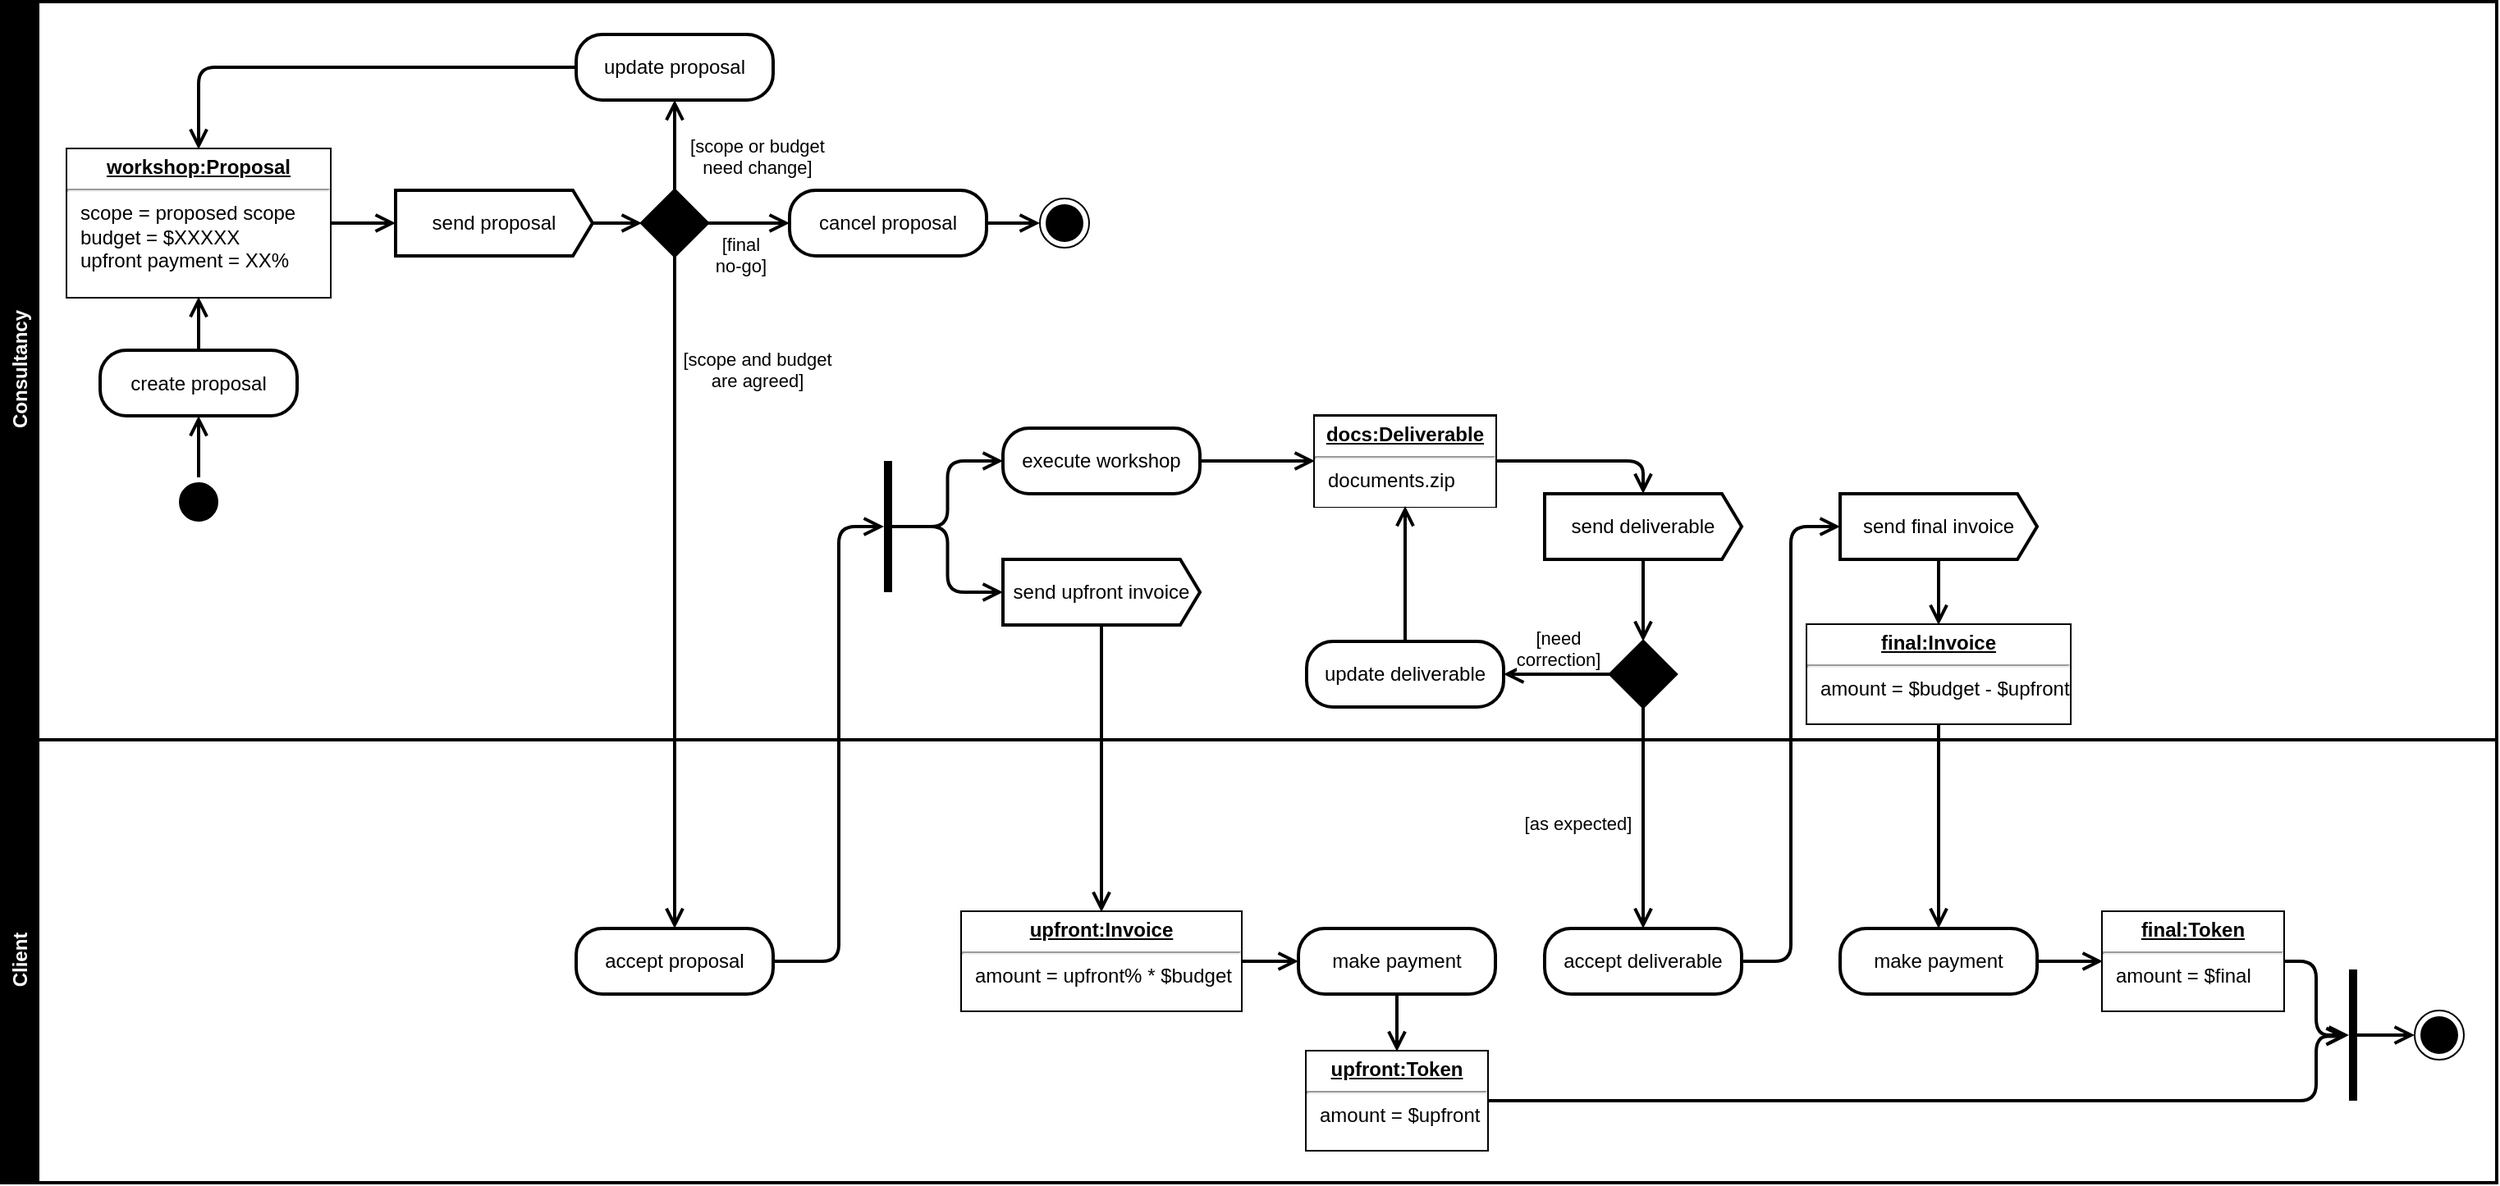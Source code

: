 <mxfile version="13.9.9" type="device" pages="2"><diagram id="XRki-wJztSsyhoTnOfaD" name="Business Process"><mxGraphModel dx="1618" dy="976" grid="1" gridSize="10" guides="1" tooltips="1" connect="1" arrows="1" fold="1" page="1" pageScale="1" pageWidth="1600" pageHeight="900" math="0" shadow="0"><root><mxCell id="0"/><mxCell id="1" parent="0"/><mxCell id="wubtPyDGj6FU5aRtW_5W-6" value="Consultancy" style="swimlane;html=1;horizontal=0;swimlaneLine=0;strokeWidth=2;fillColor=#000000;labelBackgroundColor=#000000;fontColor=#FFFFFF;" vertex="1" parent="1"><mxGeometry x="40" y="90" width="1520" height="450" as="geometry"/></mxCell><mxCell id="wubtPyDGj6FU5aRtW_5W-1" value="" style="ellipse;html=1;shape=startState;strokeWidth=2;fillColor=#000000;" vertex="1" parent="wubtPyDGj6FU5aRtW_5W-6"><mxGeometry x="105" y="290" width="30" height="30" as="geometry"/></mxCell><mxCell id="wubtPyDGj6FU5aRtW_5W-2" value="" style="edgeStyle=orthogonalEdgeStyle;html=1;verticalAlign=bottom;endArrow=open;endSize=8;strokeWidth=2;" edge="1" source="wubtPyDGj6FU5aRtW_5W-1" parent="wubtPyDGj6FU5aRtW_5W-6" target="wubtPyDGj6FU5aRtW_5W-3"><mxGeometry relative="1" as="geometry"><mxPoint x="180" y="135" as="targetPoint"/></mxGeometry></mxCell><mxCell id="wubtPyDGj6FU5aRtW_5W-3" value="create proposal" style="rounded=1;whiteSpace=wrap;html=1;arcSize=40;strokeWidth=2;" vertex="1" parent="wubtPyDGj6FU5aRtW_5W-6"><mxGeometry x="60" y="212.5" width="120" height="40" as="geometry"/></mxCell><mxCell id="wubtPyDGj6FU5aRtW_5W-4" value="" style="edgeStyle=orthogonalEdgeStyle;html=1;verticalAlign=bottom;endArrow=open;endSize=8;strokeWidth=2;entryX=0.5;entryY=1;entryDx=0;entryDy=0;" edge="1" source="wubtPyDGj6FU5aRtW_5W-3" parent="wubtPyDGj6FU5aRtW_5W-6" target="wubtPyDGj6FU5aRtW_5W-13"><mxGeometry relative="1" as="geometry"><mxPoint x="250" y="135" as="targetPoint"/></mxGeometry></mxCell><mxCell id="wubtPyDGj6FU5aRtW_5W-41" style="edgeStyle=orthogonalEdgeStyle;rounded=1;orthogonalLoop=1;jettySize=auto;html=1;strokeWidth=2;fontColor=#000000;verticalAlign=bottom;endArrow=open;endSize=8;entryX=0;entryY=0.5;entryDx=0;entryDy=0;entryPerimeter=0;" edge="1" parent="wubtPyDGj6FU5aRtW_5W-6" source="wubtPyDGj6FU5aRtW_5W-13" target="wubtPyDGj6FU5aRtW_5W-44"><mxGeometry relative="1" as="geometry"><mxPoint x="240" y="135" as="targetPoint"/></mxGeometry></mxCell><mxCell id="wubtPyDGj6FU5aRtW_5W-13" value="&lt;p style=&quot;margin: 0px ; margin-top: 4px ; text-align: center ; text-decoration: underline&quot;&gt;&lt;b&gt;workshop:Proposal&lt;/b&gt;&lt;/p&gt;&lt;hr&gt;&lt;p style=&quot;margin: 0px ; margin-left: 8px&quot;&gt;scope = proposed scope&lt;br&gt;budget = $XXXXX&lt;br&gt;upfront payment = XX%&lt;/p&gt;" style="verticalAlign=top;align=left;overflow=fill;fontSize=12;fontFamily=Helvetica;html=1;labelBackgroundColor=#FFFFFF;strokeWidth=2;" vertex="1" parent="wubtPyDGj6FU5aRtW_5W-6"><mxGeometry x="40" y="90" width="160" height="90" as="geometry"/></mxCell><mxCell id="wubtPyDGj6FU5aRtW_5W-22" value="[final&lt;br&gt;no-go]" style="edgeStyle=orthogonalEdgeStyle;rounded=1;orthogonalLoop=1;jettySize=auto;html=1;entryX=0;entryY=0.5;entryDx=0;entryDy=0;strokeWidth=2;fontColor=#000000;verticalAlign=bottom;labelBackgroundColor=#ffffff;endArrow=open;endSize=8;" edge="1" parent="wubtPyDGj6FU5aRtW_5W-6" source="wubtPyDGj6FU5aRtW_5W-14" target="wubtPyDGj6FU5aRtW_5W-21"><mxGeometry x="-0.226" y="-35" relative="1" as="geometry"><mxPoint as="offset"/></mxGeometry></mxCell><mxCell id="wubtPyDGj6FU5aRtW_5W-14" value="" style="shape=rhombus;html=1;verticalLabelPosition=bottom;verticalAlignment=top;labelBackgroundColor=#FFFFFF;strokeWidth=2;fillColor=#000000;fontColor=#000000;" vertex="1" parent="wubtPyDGj6FU5aRtW_5W-6"><mxGeometry x="390" y="115" width="40" height="40" as="geometry"/></mxCell><mxCell id="wubtPyDGj6FU5aRtW_5W-16" value="[scope or budget&lt;br&gt;need change]" style="edgeStyle=elbowEdgeStyle;html=1;elbow=vertical;verticalAlign=bottom;endArrow=open;rounded=1;labelBackgroundColor=#ffffff;endSize=8;strokeWidth=2;fontColor=#000000;entryX=0.5;entryY=1;entryDx=0;entryDy=0;" edge="1" source="wubtPyDGj6FU5aRtW_5W-14" parent="wubtPyDGj6FU5aRtW_5W-6" target="wubtPyDGj6FU5aRtW_5W-18"><mxGeometry x="-0.818" y="-50" relative="1" as="geometry"><mxPoint x="640" y="135" as="targetPoint"/><mxPoint as="offset"/></mxGeometry></mxCell><mxCell id="wubtPyDGj6FU5aRtW_5W-19" style="edgeStyle=orthogonalEdgeStyle;rounded=1;orthogonalLoop=1;jettySize=auto;html=1;strokeWidth=2;fontColor=#000000;verticalAlign=bottom;endArrow=open;endSize=8;" edge="1" parent="wubtPyDGj6FU5aRtW_5W-6" source="wubtPyDGj6FU5aRtW_5W-18" target="wubtPyDGj6FU5aRtW_5W-13"><mxGeometry relative="1" as="geometry"><Array as="points"><mxPoint x="120" y="40"/></Array></mxGeometry></mxCell><mxCell id="wubtPyDGj6FU5aRtW_5W-18" value="update proposal" style="rounded=1;whiteSpace=wrap;html=1;arcSize=40;strokeWidth=2;" vertex="1" parent="wubtPyDGj6FU5aRtW_5W-6"><mxGeometry x="350" y="20" width="120" height="40" as="geometry"/></mxCell><mxCell id="wubtPyDGj6FU5aRtW_5W-24" style="edgeStyle=orthogonalEdgeStyle;rounded=1;orthogonalLoop=1;jettySize=auto;html=1;strokeWidth=2;fontColor=#000000;verticalAlign=bottom;labelBackgroundColor=#ffffff;endArrow=open;endSize=8;" edge="1" parent="wubtPyDGj6FU5aRtW_5W-6" source="wubtPyDGj6FU5aRtW_5W-21" target="wubtPyDGj6FU5aRtW_5W-23"><mxGeometry relative="1" as="geometry"/></mxCell><mxCell id="wubtPyDGj6FU5aRtW_5W-21" value="cancel proposal" style="rounded=1;whiteSpace=wrap;html=1;arcSize=40;strokeWidth=2;" vertex="1" parent="wubtPyDGj6FU5aRtW_5W-6"><mxGeometry x="480" y="115" width="120" height="40" as="geometry"/></mxCell><mxCell id="wubtPyDGj6FU5aRtW_5W-23" value="" style="ellipse;html=1;shape=endState;fillColor=#000000;labelBackgroundColor=#FFFFFF;fontColor=#000000;" vertex="1" parent="wubtPyDGj6FU5aRtW_5W-6"><mxGeometry x="632.5" y="120" width="30" height="30" as="geometry"/></mxCell><mxCell id="wubtPyDGj6FU5aRtW_5W-28" style="edgeStyle=orthogonalEdgeStyle;rounded=1;orthogonalLoop=1;jettySize=auto;html=1;entryX=0;entryY=0.5;entryDx=0;entryDy=0;strokeWidth=2;fontColor=#000000;verticalAlign=bottom;endArrow=open;endSize=8;entryPerimeter=0;" edge="1" parent="wubtPyDGj6FU5aRtW_5W-6" source="wubtPyDGj6FU5aRtW_5W-25" target="wubtPyDGj6FU5aRtW_5W-53"><mxGeometry relative="1" as="geometry"><mxPoint x="610" y="360" as="targetPoint"/></mxGeometry></mxCell><mxCell id="wubtPyDGj6FU5aRtW_5W-32" style="edgeStyle=orthogonalEdgeStyle;rounded=1;orthogonalLoop=1;jettySize=auto;html=1;entryX=0;entryY=0.5;entryDx=0;entryDy=0;strokeWidth=2;fontColor=#000000;verticalAlign=bottom;endArrow=open;endSize=8;" edge="1" parent="wubtPyDGj6FU5aRtW_5W-6" source="wubtPyDGj6FU5aRtW_5W-25" target="wubtPyDGj6FU5aRtW_5W-31"><mxGeometry relative="1" as="geometry"/></mxCell><mxCell id="wubtPyDGj6FU5aRtW_5W-25" value="" style="html=1;points=[];perimeter=orthogonalPerimeter;fillColor=#000000;strokeColor=none;labelBackgroundColor=#FFFFFF;fontColor=#000000;" vertex="1" parent="wubtPyDGj6FU5aRtW_5W-6"><mxGeometry x="537.5" y="280" width="5" height="80" as="geometry"/></mxCell><mxCell id="wubtPyDGj6FU5aRtW_5W-38" style="edgeStyle=orthogonalEdgeStyle;rounded=1;orthogonalLoop=1;jettySize=auto;html=1;entryX=0;entryY=0.5;entryDx=0;entryDy=0;strokeWidth=2;fontColor=#000000;verticalAlign=bottom;endArrow=open;endSize=8;" edge="1" parent="wubtPyDGj6FU5aRtW_5W-6" source="wubtPyDGj6FU5aRtW_5W-31" target="wubtPyDGj6FU5aRtW_5W-37"><mxGeometry relative="1" as="geometry"/></mxCell><mxCell id="wubtPyDGj6FU5aRtW_5W-31" value="execute workshop" style="rounded=1;whiteSpace=wrap;html=1;arcSize=40;strokeWidth=2;" vertex="1" parent="wubtPyDGj6FU5aRtW_5W-6"><mxGeometry x="610" y="260" width="120" height="40" as="geometry"/></mxCell><mxCell id="wubtPyDGj6FU5aRtW_5W-40" style="edgeStyle=orthogonalEdgeStyle;rounded=1;orthogonalLoop=1;jettySize=auto;html=1;strokeWidth=2;fontColor=#000000;verticalAlign=bottom;endArrow=open;endSize=8;entryX=0.5;entryY=0;entryDx=0;entryDy=0;entryPerimeter=0;" edge="1" parent="wubtPyDGj6FU5aRtW_5W-6" source="wubtPyDGj6FU5aRtW_5W-37" target="wubtPyDGj6FU5aRtW_5W-45"><mxGeometry relative="1" as="geometry"/></mxCell><mxCell id="wubtPyDGj6FU5aRtW_5W-37" value="&lt;p style=&quot;margin: 0px ; margin-top: 4px ; text-align: center ; text-decoration: underline&quot;&gt;&lt;b&gt;docs:Deliverable&lt;/b&gt;&lt;/p&gt;&lt;hr&gt;&lt;p style=&quot;margin: 0px ; margin-left: 8px&quot;&gt;documents.zip&lt;/p&gt;" style="verticalAlign=top;align=left;overflow=fill;fontSize=12;fontFamily=Helvetica;html=1;labelBackgroundColor=#FFFFFF;strokeWidth=2;" vertex="1" parent="wubtPyDGj6FU5aRtW_5W-6"><mxGeometry x="800" y="252.5" width="110" height="55" as="geometry"/></mxCell><mxCell id="wubtPyDGj6FU5aRtW_5W-50" value="[need&lt;br&gt;correction]" style="edgeStyle=orthogonalEdgeStyle;rounded=1;orthogonalLoop=1;jettySize=auto;html=1;strokeWidth=2;fontColor=#000000;verticalAlign=bottom;endArrow=open;endSize=8;" edge="1" parent="wubtPyDGj6FU5aRtW_5W-6" source="wubtPyDGj6FU5aRtW_5W-39" target="wubtPyDGj6FU5aRtW_5W-49"><mxGeometry relative="1" as="geometry"/></mxCell><mxCell id="wubtPyDGj6FU5aRtW_5W-39" value="" style="shape=rhombus;html=1;verticalLabelPosition=bottom;verticalAlignment=top;labelBackgroundColor=#FFFFFF;strokeWidth=2;fillColor=#000000;fontColor=#000000;" vertex="1" parent="wubtPyDGj6FU5aRtW_5W-6"><mxGeometry x="980" y="390" width="40" height="40" as="geometry"/></mxCell><mxCell id="wubtPyDGj6FU5aRtW_5W-43" style="edgeStyle=orthogonalEdgeStyle;rounded=1;orthogonalLoop=1;jettySize=auto;html=1;entryX=0;entryY=0.5;entryDx=0;entryDy=0;strokeWidth=2;fontColor=#000000;verticalAlign=bottom;endArrow=open;endSize=8;" edge="1" parent="wubtPyDGj6FU5aRtW_5W-6" source="wubtPyDGj6FU5aRtW_5W-44" target="wubtPyDGj6FU5aRtW_5W-14"><mxGeometry relative="1" as="geometry"><mxPoint x="360" y="135" as="sourcePoint"/></mxGeometry></mxCell><mxCell id="wubtPyDGj6FU5aRtW_5W-44" value="send proposal" style="html=1;shape=mxgraph.sysml.sendSigAct;strokeWidth=2;whiteSpace=wrap;align=center;labelBackgroundColor=#FFFFFF;fontColor=#000000;fillColor=#FFFFFF;" vertex="1" parent="wubtPyDGj6FU5aRtW_5W-6"><mxGeometry x="240" y="115" width="120" height="40" as="geometry"/></mxCell><mxCell id="wubtPyDGj6FU5aRtW_5W-46" style="edgeStyle=orthogonalEdgeStyle;rounded=1;orthogonalLoop=1;jettySize=auto;html=1;strokeWidth=2;fontColor=#000000;verticalAlign=bottom;endArrow=open;endSize=8;" edge="1" parent="wubtPyDGj6FU5aRtW_5W-6" source="wubtPyDGj6FU5aRtW_5W-45" target="wubtPyDGj6FU5aRtW_5W-39"><mxGeometry relative="1" as="geometry"/></mxCell><mxCell id="wubtPyDGj6FU5aRtW_5W-45" value="send deliverable" style="html=1;shape=mxgraph.sysml.sendSigAct;strokeWidth=2;whiteSpace=wrap;align=center;labelBackgroundColor=#FFFFFF;fontColor=#000000;fillColor=#FFFFFF;" vertex="1" parent="wubtPyDGj6FU5aRtW_5W-6"><mxGeometry x="940" y="300" width="120" height="40" as="geometry"/></mxCell><mxCell id="wubtPyDGj6FU5aRtW_5W-51" style="edgeStyle=orthogonalEdgeStyle;rounded=1;orthogonalLoop=1;jettySize=auto;html=1;strokeWidth=2;fontColor=#000000;verticalAlign=bottom;endArrow=open;endSize=8;" edge="1" parent="wubtPyDGj6FU5aRtW_5W-6" source="wubtPyDGj6FU5aRtW_5W-49" target="wubtPyDGj6FU5aRtW_5W-37"><mxGeometry relative="1" as="geometry"/></mxCell><mxCell id="wubtPyDGj6FU5aRtW_5W-49" value="update deliverable" style="rounded=1;whiteSpace=wrap;html=1;arcSize=40;strokeWidth=2;" vertex="1" parent="wubtPyDGj6FU5aRtW_5W-6"><mxGeometry x="795" y="390" width="120" height="40" as="geometry"/></mxCell><mxCell id="wubtPyDGj6FU5aRtW_5W-53" value="send upfront invoice" style="html=1;shape=mxgraph.sysml.sendSigAct;strokeWidth=2;whiteSpace=wrap;align=center;labelBackgroundColor=#FFFFFF;fontColor=#000000;fillColor=#FFFFFF;" vertex="1" parent="wubtPyDGj6FU5aRtW_5W-6"><mxGeometry x="610" y="340" width="120" height="40" as="geometry"/></mxCell><mxCell id="wubtPyDGj6FU5aRtW_5W-54" value="send final invoice" style="html=1;shape=mxgraph.sysml.sendSigAct;strokeWidth=2;whiteSpace=wrap;align=center;labelBackgroundColor=#FFFFFF;fontColor=#000000;fillColor=#FFFFFF;" vertex="1" parent="wubtPyDGj6FU5aRtW_5W-6"><mxGeometry x="1120" y="300" width="120" height="40" as="geometry"/></mxCell><mxCell id="wubtPyDGj6FU5aRtW_5W-56" value="&lt;p style=&quot;margin: 0px ; margin-top: 4px ; text-align: center ; text-decoration: underline&quot;&gt;&lt;b&gt;final:Invoice&lt;/b&gt;&lt;/p&gt;&lt;hr&gt;&lt;p style=&quot;margin: 0px ; margin-left: 8px&quot;&gt;amount = $budget - $upfront&lt;br&gt;&lt;br&gt;&lt;/p&gt;" style="verticalAlign=top;align=left;overflow=fill;fontSize=12;fontFamily=Helvetica;html=1;labelBackgroundColor=#FFFFFF;strokeWidth=2;" vertex="1" parent="wubtPyDGj6FU5aRtW_5W-6"><mxGeometry x="1100" y="380" width="160" height="60" as="geometry"/></mxCell><mxCell id="wubtPyDGj6FU5aRtW_5W-57" style="edgeStyle=orthogonalEdgeStyle;rounded=1;orthogonalLoop=1;jettySize=auto;html=1;strokeWidth=2;fontColor=#000000;verticalAlign=bottom;endArrow=open;endSize=8;" edge="1" parent="wubtPyDGj6FU5aRtW_5W-6" source="wubtPyDGj6FU5aRtW_5W-54" target="wubtPyDGj6FU5aRtW_5W-56"><mxGeometry relative="1" as="geometry"/></mxCell><mxCell id="wubtPyDGj6FU5aRtW_5W-7" value="Client" style="swimlane;html=1;horizontal=0;swimlaneLine=0;strokeWidth=2;fillColor=#000000;labelBackgroundColor=#000000;fontColor=#FFFFFF;" vertex="1" parent="1"><mxGeometry x="40" y="540" width="1520" height="270" as="geometry"/></mxCell><mxCell id="wubtPyDGj6FU5aRtW_5W-20" value="accept proposal" style="rounded=1;whiteSpace=wrap;html=1;arcSize=40;strokeWidth=2;" vertex="1" parent="wubtPyDGj6FU5aRtW_5W-7"><mxGeometry x="350" y="115" width="120" height="40" as="geometry"/></mxCell><mxCell id="wubtPyDGj6FU5aRtW_5W-34" style="edgeStyle=orthogonalEdgeStyle;rounded=1;orthogonalLoop=1;jettySize=auto;html=1;entryX=0;entryY=0.5;entryDx=0;entryDy=0;strokeWidth=2;fontColor=#000000;verticalAlign=bottom;endArrow=open;endSize=8;" edge="1" parent="wubtPyDGj6FU5aRtW_5W-7" source="wubtPyDGj6FU5aRtW_5W-29" target="wubtPyDGj6FU5aRtW_5W-33"><mxGeometry relative="1" as="geometry"/></mxCell><mxCell id="wubtPyDGj6FU5aRtW_5W-29" value="&lt;p style=&quot;margin: 0px ; margin-top: 4px ; text-align: center ; text-decoration: underline&quot;&gt;&lt;b&gt;upfront:Invoice&lt;/b&gt;&lt;/p&gt;&lt;hr&gt;&lt;p style=&quot;margin: 0px ; margin-left: 8px&quot;&gt;amount = upfront% * $budget&lt;br&gt;&lt;br&gt;&lt;/p&gt;" style="verticalAlign=top;align=left;overflow=fill;fontSize=12;fontFamily=Helvetica;html=1;labelBackgroundColor=#FFFFFF;strokeWidth=2;" vertex="1" parent="wubtPyDGj6FU5aRtW_5W-7"><mxGeometry x="585" y="105" width="170" height="60" as="geometry"/></mxCell><mxCell id="wubtPyDGj6FU5aRtW_5W-33" value="make payment" style="rounded=1;whiteSpace=wrap;html=1;arcSize=40;strokeWidth=2;" vertex="1" parent="wubtPyDGj6FU5aRtW_5W-7"><mxGeometry x="790" y="115" width="120" height="40" as="geometry"/></mxCell><mxCell id="wubtPyDGj6FU5aRtW_5W-47" value="accept deliverable" style="rounded=1;whiteSpace=wrap;html=1;arcSize=40;strokeWidth=2;" vertex="1" parent="wubtPyDGj6FU5aRtW_5W-7"><mxGeometry x="940" y="115" width="120" height="40" as="geometry"/></mxCell><mxCell id="wubtPyDGj6FU5aRtW_5W-64" style="edgeStyle=orthogonalEdgeStyle;rounded=1;orthogonalLoop=1;jettySize=auto;html=1;strokeWidth=2;fontColor=#000000;verticalAlign=bottom;endArrow=open;endSize=8;entryX=-0.32;entryY=0.51;entryDx=0;entryDy=0;entryPerimeter=0;" edge="1" parent="wubtPyDGj6FU5aRtW_5W-7" source="wubtPyDGj6FU5aRtW_5W-35" target="wubtPyDGj6FU5aRtW_5W-62"><mxGeometry relative="1" as="geometry"><Array as="points"><mxPoint x="1410" y="220"/><mxPoint x="1410" y="181"/></Array></mxGeometry></mxCell><mxCell id="wubtPyDGj6FU5aRtW_5W-35" value="&lt;p style=&quot;margin: 0px ; margin-top: 4px ; text-align: center ; text-decoration: underline&quot;&gt;&lt;b&gt;upfront:Token&lt;/b&gt;&lt;/p&gt;&lt;hr&gt;&lt;p style=&quot;margin: 0px ; margin-left: 8px&quot;&gt;amount = $upfront&lt;/p&gt;" style="verticalAlign=top;align=left;overflow=fill;fontSize=12;fontFamily=Helvetica;html=1;labelBackgroundColor=#FFFFFF;strokeWidth=2;" vertex="1" parent="wubtPyDGj6FU5aRtW_5W-7"><mxGeometry x="795" y="190" width="110" height="60" as="geometry"/></mxCell><mxCell id="wubtPyDGj6FU5aRtW_5W-36" style="edgeStyle=orthogonalEdgeStyle;rounded=1;orthogonalLoop=1;jettySize=auto;html=1;strokeWidth=2;fontColor=#000000;verticalAlign=bottom;endArrow=open;endSize=8;" edge="1" parent="wubtPyDGj6FU5aRtW_5W-7" source="wubtPyDGj6FU5aRtW_5W-33" target="wubtPyDGj6FU5aRtW_5W-35"><mxGeometry relative="1" as="geometry"/></mxCell><mxCell id="wubtPyDGj6FU5aRtW_5W-61" style="edgeStyle=orthogonalEdgeStyle;rounded=1;orthogonalLoop=1;jettySize=auto;html=1;entryX=0;entryY=0.5;entryDx=0;entryDy=0;strokeWidth=2;fontColor=#000000;verticalAlign=bottom;endArrow=open;endSize=8;" edge="1" parent="wubtPyDGj6FU5aRtW_5W-7" source="wubtPyDGj6FU5aRtW_5W-58" target="wubtPyDGj6FU5aRtW_5W-60"><mxGeometry relative="1" as="geometry"/></mxCell><mxCell id="wubtPyDGj6FU5aRtW_5W-58" value="make payment" style="rounded=1;whiteSpace=wrap;html=1;arcSize=40;strokeWidth=2;" vertex="1" parent="wubtPyDGj6FU5aRtW_5W-7"><mxGeometry x="1120" y="115" width="120" height="40" as="geometry"/></mxCell><mxCell id="wubtPyDGj6FU5aRtW_5W-63" style="edgeStyle=orthogonalEdgeStyle;rounded=1;orthogonalLoop=1;jettySize=auto;html=1;strokeWidth=2;fontColor=#000000;verticalAlign=bottom;endArrow=open;endSize=8;" edge="1" parent="wubtPyDGj6FU5aRtW_5W-7" source="wubtPyDGj6FU5aRtW_5W-60" target="wubtPyDGj6FU5aRtW_5W-62"><mxGeometry relative="1" as="geometry"/></mxCell><mxCell id="wubtPyDGj6FU5aRtW_5W-60" value="&lt;p style=&quot;margin: 0px ; margin-top: 4px ; text-align: center ; text-decoration: underline&quot;&gt;&lt;b&gt;final:Token&lt;/b&gt;&lt;/p&gt;&lt;hr&gt;&lt;p style=&quot;margin: 0px ; margin-left: 8px&quot;&gt;amount = $final&lt;/p&gt;" style="verticalAlign=top;align=left;overflow=fill;fontSize=12;fontFamily=Helvetica;html=1;labelBackgroundColor=#FFFFFF;strokeWidth=2;" vertex="1" parent="wubtPyDGj6FU5aRtW_5W-7"><mxGeometry x="1280" y="105" width="110" height="60" as="geometry"/></mxCell><mxCell id="wubtPyDGj6FU5aRtW_5W-66" style="edgeStyle=orthogonalEdgeStyle;rounded=1;orthogonalLoop=1;jettySize=auto;html=1;strokeWidth=2;fontColor=#000000;verticalAlign=bottom;endArrow=open;endSize=8;" edge="1" parent="wubtPyDGj6FU5aRtW_5W-7" source="wubtPyDGj6FU5aRtW_5W-62" target="wubtPyDGj6FU5aRtW_5W-65"><mxGeometry relative="1" as="geometry"/></mxCell><mxCell id="wubtPyDGj6FU5aRtW_5W-62" value="" style="html=1;points=[];perimeter=orthogonalPerimeter;fillColor=#000000;strokeColor=none;labelBackgroundColor=#FFFFFF;fontColor=#000000;" vertex="1" parent="wubtPyDGj6FU5aRtW_5W-7"><mxGeometry x="1430" y="140" width="5" height="80" as="geometry"/></mxCell><mxCell id="wubtPyDGj6FU5aRtW_5W-65" value="" style="ellipse;html=1;shape=endState;fillColor=#000000;labelBackgroundColor=#FFFFFF;fontColor=#000000;" vertex="1" parent="wubtPyDGj6FU5aRtW_5W-7"><mxGeometry x="1470" y="165" width="30" height="30" as="geometry"/></mxCell><mxCell id="wubtPyDGj6FU5aRtW_5W-17" value="[scope and budget&lt;br&gt;are agreed]" style="edgeStyle=elbowEdgeStyle;html=1;elbow=vertical;verticalAlign=bottom;endArrow=open;rounded=1;labelBackgroundColor=#ffffff;endSize=8;strokeWidth=2;fontColor=#000000;entryX=0.5;entryY=0;entryDx=0;entryDy=0;" edge="1" source="wubtPyDGj6FU5aRtW_5W-14" parent="1" target="wubtPyDGj6FU5aRtW_5W-20"><mxGeometry x="-0.585" y="50" relative="1" as="geometry"><mxPoint x="580" y="320" as="targetPoint"/><mxPoint as="offset"/></mxGeometry></mxCell><mxCell id="wubtPyDGj6FU5aRtW_5W-26" style="edgeStyle=orthogonalEdgeStyle;rounded=1;orthogonalLoop=1;jettySize=auto;html=1;strokeWidth=2;fontColor=#000000;verticalAlign=bottom;labelBackgroundColor=#ffffff;endArrow=open;endSize=8;" edge="1" parent="1" source="wubtPyDGj6FU5aRtW_5W-20" target="wubtPyDGj6FU5aRtW_5W-25"><mxGeometry relative="1" as="geometry"><Array as="points"><mxPoint x="550" y="675"/><mxPoint x="550" y="410"/></Array></mxGeometry></mxCell><mxCell id="wubtPyDGj6FU5aRtW_5W-30" style="edgeStyle=orthogonalEdgeStyle;rounded=1;orthogonalLoop=1;jettySize=auto;html=1;entryX=0.5;entryY=0;entryDx=0;entryDy=0;strokeWidth=2;fontColor=#000000;verticalAlign=bottom;endArrow=open;endSize=8;" edge="1" parent="1" source="wubtPyDGj6FU5aRtW_5W-53" target="wubtPyDGj6FU5aRtW_5W-29"><mxGeometry relative="1" as="geometry"><mxPoint x="710" y="470" as="sourcePoint"/></mxGeometry></mxCell><mxCell id="wubtPyDGj6FU5aRtW_5W-48" value="[as expected]" style="edgeStyle=orthogonalEdgeStyle;rounded=1;orthogonalLoop=1;jettySize=auto;html=1;entryX=0.5;entryY=0;entryDx=0;entryDy=0;strokeWidth=2;fontColor=#000000;verticalAlign=bottom;endArrow=open;endSize=8;" edge="1" parent="1" source="wubtPyDGj6FU5aRtW_5W-39" target="wubtPyDGj6FU5aRtW_5W-47"><mxGeometry x="0.185" y="-40" relative="1" as="geometry"><mxPoint as="offset"/></mxGeometry></mxCell><mxCell id="wubtPyDGj6FU5aRtW_5W-55" style="edgeStyle=orthogonalEdgeStyle;rounded=1;orthogonalLoop=1;jettySize=auto;html=1;entryX=0;entryY=0.5;entryDx=0;entryDy=0;entryPerimeter=0;strokeWidth=2;fontColor=#000000;verticalAlign=bottom;endArrow=open;endSize=8;" edge="1" parent="1" source="wubtPyDGj6FU5aRtW_5W-47" target="wubtPyDGj6FU5aRtW_5W-54"><mxGeometry relative="1" as="geometry"/></mxCell><mxCell id="wubtPyDGj6FU5aRtW_5W-59" style="edgeStyle=orthogonalEdgeStyle;rounded=1;orthogonalLoop=1;jettySize=auto;html=1;entryX=0.5;entryY=0;entryDx=0;entryDy=0;strokeWidth=2;fontColor=#000000;verticalAlign=bottom;endArrow=open;endSize=8;" edge="1" parent="1" source="wubtPyDGj6FU5aRtW_5W-56" target="wubtPyDGj6FU5aRtW_5W-58"><mxGeometry relative="1" as="geometry"/></mxCell></root></mxGraphModel></diagram><diagram id="hjbifUqRy7XqHvy7Sc2b" name="States"><mxGraphModel dx="1618" dy="976" grid="1" gridSize="10" guides="1" tooltips="1" connect="1" arrows="1" fold="1" page="1" pageScale="1" pageWidth="1600" pageHeight="900" math="0" shadow="0"><root><mxCell id="c5HAPzjdPQPd-QyoUg6D-0"/><mxCell id="c5HAPzjdPQPd-QyoUg6D-1" parent="c5HAPzjdPQPd-QyoUg6D-0"/><mxCell id="c5HAPzjdPQPd-QyoUg6D-3" value="ContractState" style="swimlane;fontStyle=1;align=center;verticalAlign=top;childLayout=stackLayout;horizontal=1;startSize=26;horizontalStack=0;resizeParent=1;resizeParentMax=0;resizeLast=0;collapsible=1;marginBottom=0;labelBackgroundColor=#FFFFFF;strokeColor=#000000;strokeWidth=2;fillColor=#FFFFFF;fontColor=#000000;" vertex="1" parent="c5HAPzjdPQPd-QyoUg6D-1"><mxGeometry x="360" y="190" width="160" height="52" as="geometry"/></mxCell><mxCell id="c5HAPzjdPQPd-QyoUg6D-4" value="+ participants: List&lt;Party&gt;" style="text;strokeColor=none;fillColor=none;align=left;verticalAlign=top;spacingLeft=4;spacingRight=4;overflow=hidden;rotatable=0;points=[[0,0.5],[1,0.5]];portConstraint=eastwest;" vertex="1" parent="c5HAPzjdPQPd-QyoUg6D-3"><mxGeometry y="26" width="160" height="26" as="geometry"/></mxCell><mxCell id="c5HAPzjdPQPd-QyoUg6D-7" value="LinearState" style="swimlane;fontStyle=1;align=center;verticalAlign=top;childLayout=stackLayout;horizontal=1;startSize=26;horizontalStack=0;resizeParent=1;resizeParentMax=0;resizeLast=0;collapsible=1;marginBottom=0;labelBackgroundColor=#FFFFFF;strokeColor=#000000;strokeWidth=2;fillColor=#FFFFFF;fontColor=#000000;" vertex="1" parent="c5HAPzjdPQPd-QyoUg6D-1"><mxGeometry x="360" y="320" width="160" height="52" as="geometry"/></mxCell><mxCell id="c5HAPzjdPQPd-QyoUg6D-8" value="+ linearId: UniqueIdentifier" style="text;strokeColor=none;fillColor=none;align=left;verticalAlign=top;spacingLeft=4;spacingRight=4;overflow=hidden;rotatable=0;points=[[0,0.5],[1,0.5]];portConstraint=eastwest;" vertex="1" parent="c5HAPzjdPQPd-QyoUg6D-7"><mxGeometry y="26" width="160" height="26" as="geometry"/></mxCell><mxCell id="c5HAPzjdPQPd-QyoUg6D-10" value="" style="endArrow=block;endSize=16;endFill=0;html=1;strokeWidth=2;fontColor=#000000;" edge="1" parent="c5HAPzjdPQPd-QyoUg6D-1" source="c5HAPzjdPQPd-QyoUg6D-7" target="c5HAPzjdPQPd-QyoUg6D-3"><mxGeometry width="160" relative="1" as="geometry"><mxPoint x="230" y="510" as="sourcePoint"/><mxPoint x="390" y="510" as="targetPoint"/></mxGeometry></mxCell><mxCell id="c5HAPzjdPQPd-QyoUg6D-11" value="ProposalState" style="swimlane;fontStyle=1;align=center;verticalAlign=top;childLayout=stackLayout;horizontal=1;startSize=26;horizontalStack=0;resizeParent=1;resizeParentMax=0;resizeLast=0;collapsible=1;marginBottom=0;labelBackgroundColor=#FFFFFF;strokeColor=#000000;strokeWidth=2;fillColor=#FFFFFF;fontColor=#000000;" vertex="1" parent="c5HAPzjdPQPd-QyoUg6D-1"><mxGeometry x="270" y="460" width="160" height="104" as="geometry"/></mxCell><mxCell id="c5HAPzjdPQPd-QyoUg6D-12" value="+ participants: List&lt;Party&gt;" style="text;strokeColor=none;fillColor=none;align=left;verticalAlign=top;spacingLeft=4;spacingRight=4;overflow=hidden;rotatable=0;points=[[0,0.5],[1,0.5]];portConstraint=eastwest;" vertex="1" parent="c5HAPzjdPQPd-QyoUg6D-11"><mxGeometry y="26" width="160" height="26" as="geometry"/></mxCell><mxCell id="c5HAPzjdPQPd-QyoUg6D-14" value="+ participants: List&lt;Party&gt;" style="text;strokeColor=none;fillColor=none;align=left;verticalAlign=top;spacingLeft=4;spacingRight=4;overflow=hidden;rotatable=0;points=[[0,0.5],[1,0.5]];portConstraint=eastwest;" vertex="1" parent="c5HAPzjdPQPd-QyoUg6D-11"><mxGeometry y="52" width="160" height="26" as="geometry"/></mxCell><mxCell id="c5HAPzjdPQPd-QyoUg6D-13" value="+ participants: List&lt;Party&gt;" style="text;strokeColor=none;fillColor=none;align=left;verticalAlign=top;spacingLeft=4;spacingRight=4;overflow=hidden;rotatable=0;points=[[0,0.5],[1,0.5]];portConstraint=eastwest;" vertex="1" parent="c5HAPzjdPQPd-QyoUg6D-11"><mxGeometry y="78" width="160" height="26" as="geometry"/></mxCell><mxCell id="c5HAPzjdPQPd-QyoUg6D-15" value="" style="endArrow=block;endSize=16;endFill=0;html=1;strokeWidth=2;fontColor=#000000;edgeStyle=orthogonalEdgeStyle;" edge="1" parent="c5HAPzjdPQPd-QyoUg6D-1" source="c5HAPzjdPQPd-QyoUg6D-11" target="c5HAPzjdPQPd-QyoUg6D-7"><mxGeometry width="160" relative="1" as="geometry"><mxPoint x="490" y="468" as="sourcePoint"/><mxPoint x="490" y="390" as="targetPoint"/></mxGeometry></mxCell></root></mxGraphModel></diagram></mxfile>